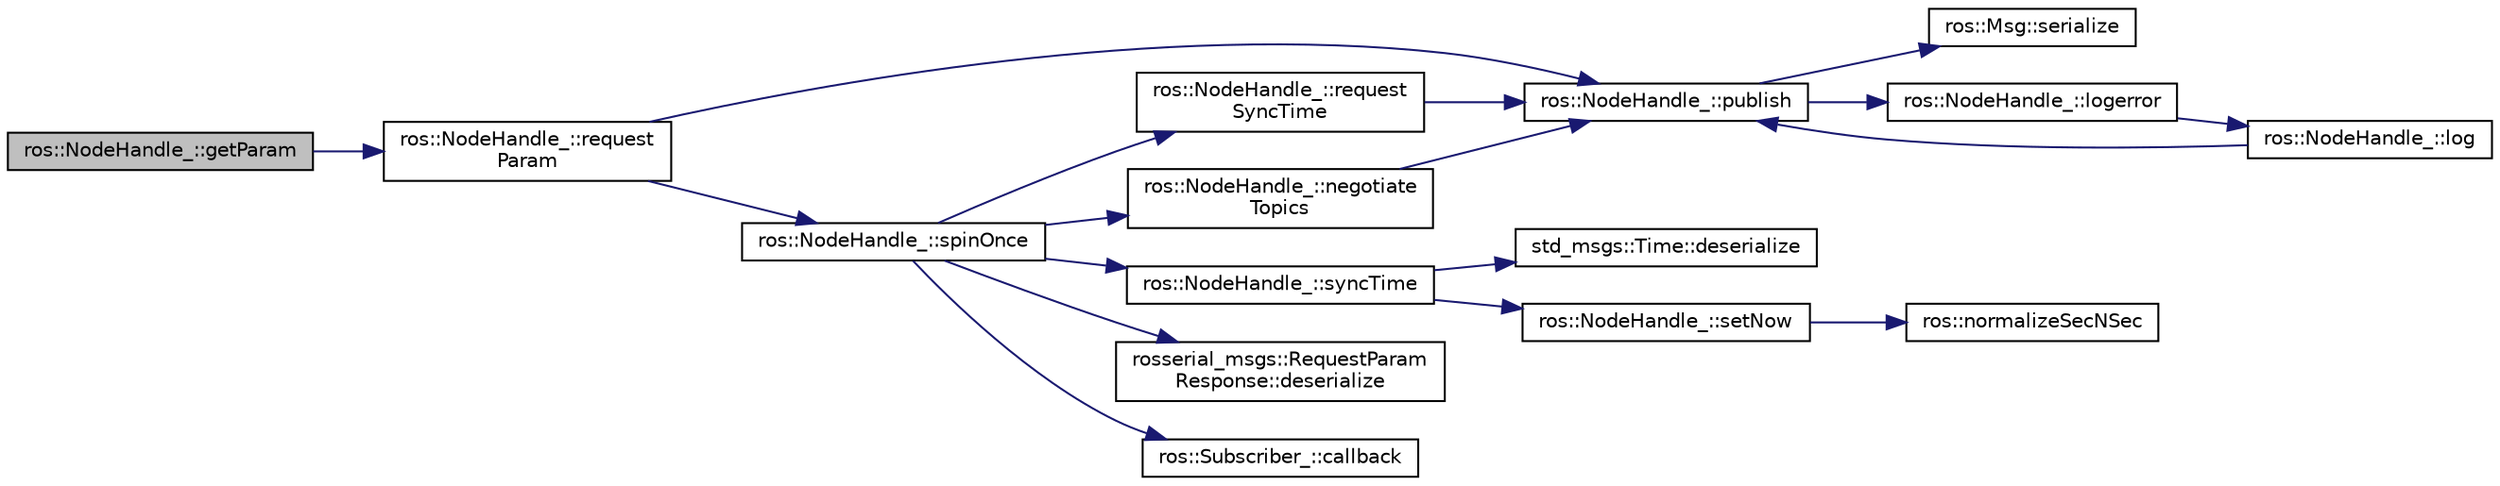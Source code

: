 digraph "ros::NodeHandle_::getParam"
{
  edge [fontname="Helvetica",fontsize="10",labelfontname="Helvetica",labelfontsize="10"];
  node [fontname="Helvetica",fontsize="10",shape=record];
  rankdir="LR";
  Node1 [label="ros::NodeHandle_::getParam",height=0.2,width=0.4,color="black", fillcolor="grey75", style="filled" fontcolor="black"];
  Node1 -> Node2 [color="midnightblue",fontsize="10",style="solid",fontname="Helvetica"];
  Node2 [label="ros::NodeHandle_::request\lParam",height=0.2,width=0.4,color="black", fillcolor="white", style="filled",URL="$classros_1_1_node_handle__.html#a106bf555f9d5542794d9f4425f1c1272"];
  Node2 -> Node3 [color="midnightblue",fontsize="10",style="solid",fontname="Helvetica"];
  Node3 [label="ros::NodeHandle_::publish",height=0.2,width=0.4,color="black", fillcolor="white", style="filled",URL="$classros_1_1_node_handle__.html#ac4083fb8c4a983be2d1cd78243c6c815"];
  Node3 -> Node4 [color="midnightblue",fontsize="10",style="solid",fontname="Helvetica"];
  Node4 [label="ros::Msg::serialize",height=0.2,width=0.4,color="black", fillcolor="white", style="filled",URL="$classros_1_1_msg.html#a59d90898711c6632ec494985f43ca709"];
  Node3 -> Node5 [color="midnightblue",fontsize="10",style="solid",fontname="Helvetica"];
  Node5 [label="ros::NodeHandle_::logerror",height=0.2,width=0.4,color="black", fillcolor="white", style="filled",URL="$classros_1_1_node_handle__.html#ab83e1d5c531d5399638f33351f094910"];
  Node5 -> Node6 [color="midnightblue",fontsize="10",style="solid",fontname="Helvetica"];
  Node6 [label="ros::NodeHandle_::log",height=0.2,width=0.4,color="black", fillcolor="white", style="filled",URL="$classros_1_1_node_handle__.html#a25b48e052c6c1ca56bcee3ff8af0bf75"];
  Node6 -> Node3 [color="midnightblue",fontsize="10",style="solid",fontname="Helvetica"];
  Node2 -> Node7 [color="midnightblue",fontsize="10",style="solid",fontname="Helvetica"];
  Node7 [label="ros::NodeHandle_::spinOnce",height=0.2,width=0.4,color="black", fillcolor="white", style="filled",URL="$classros_1_1_node_handle__.html#a84759ad12f60ae2e0627a9a51a212b98"];
  Node7 -> Node8 [color="midnightblue",fontsize="10",style="solid",fontname="Helvetica"];
  Node8 [label="ros::NodeHandle_::request\lSyncTime",height=0.2,width=0.4,color="black", fillcolor="white", style="filled",URL="$classros_1_1_node_handle__.html#a52a1d7e8311335c28ac29a879f6522bc"];
  Node8 -> Node3 [color="midnightblue",fontsize="10",style="solid",fontname="Helvetica"];
  Node7 -> Node9 [color="midnightblue",fontsize="10",style="solid",fontname="Helvetica"];
  Node9 [label="ros::NodeHandle_::negotiate\lTopics",height=0.2,width=0.4,color="black", fillcolor="white", style="filled",URL="$classros_1_1_node_handle__.html#a8223fbb5d57755c72701a19e8016a966"];
  Node9 -> Node3 [color="midnightblue",fontsize="10",style="solid",fontname="Helvetica"];
  Node7 -> Node10 [color="midnightblue",fontsize="10",style="solid",fontname="Helvetica"];
  Node10 [label="ros::NodeHandle_::syncTime",height=0.2,width=0.4,color="black", fillcolor="white", style="filled",URL="$classros_1_1_node_handle__.html#a3c7aff10f36b29378a9437a468763449"];
  Node10 -> Node11 [color="midnightblue",fontsize="10",style="solid",fontname="Helvetica"];
  Node11 [label="std_msgs::Time::deserialize",height=0.2,width=0.4,color="black", fillcolor="white", style="filled",URL="$classstd__msgs_1_1_time.html#ac5ddefd3ccc822194e374fbf91deb30f"];
  Node10 -> Node12 [color="midnightblue",fontsize="10",style="solid",fontname="Helvetica"];
  Node12 [label="ros::NodeHandle_::setNow",height=0.2,width=0.4,color="black", fillcolor="white", style="filled",URL="$classros_1_1_node_handle__.html#a93227fd969fcb4e888aca0704d3cb31a"];
  Node12 -> Node13 [color="midnightblue",fontsize="10",style="solid",fontname="Helvetica"];
  Node13 [label="ros::normalizeSecNSec",height=0.2,width=0.4,color="black", fillcolor="white", style="filled",URL="$namespaceros.html#a36a3a005f3a7abb8e94725cc55675be6"];
  Node7 -> Node14 [color="midnightblue",fontsize="10",style="solid",fontname="Helvetica"];
  Node14 [label="rosserial_msgs::RequestParam\lResponse::deserialize",height=0.2,width=0.4,color="black", fillcolor="white", style="filled",URL="$classrosserial__msgs_1_1_request_param_response.html#acfdb088c1f7155232b9fd02903d6999b"];
  Node7 -> Node15 [color="midnightblue",fontsize="10",style="solid",fontname="Helvetica"];
  Node15 [label="ros::Subscriber_::callback",height=0.2,width=0.4,color="black", fillcolor="white", style="filled",URL="$classros_1_1_subscriber__.html#a303d61fa8a916ded53b9ee250a3c1461"];
}
